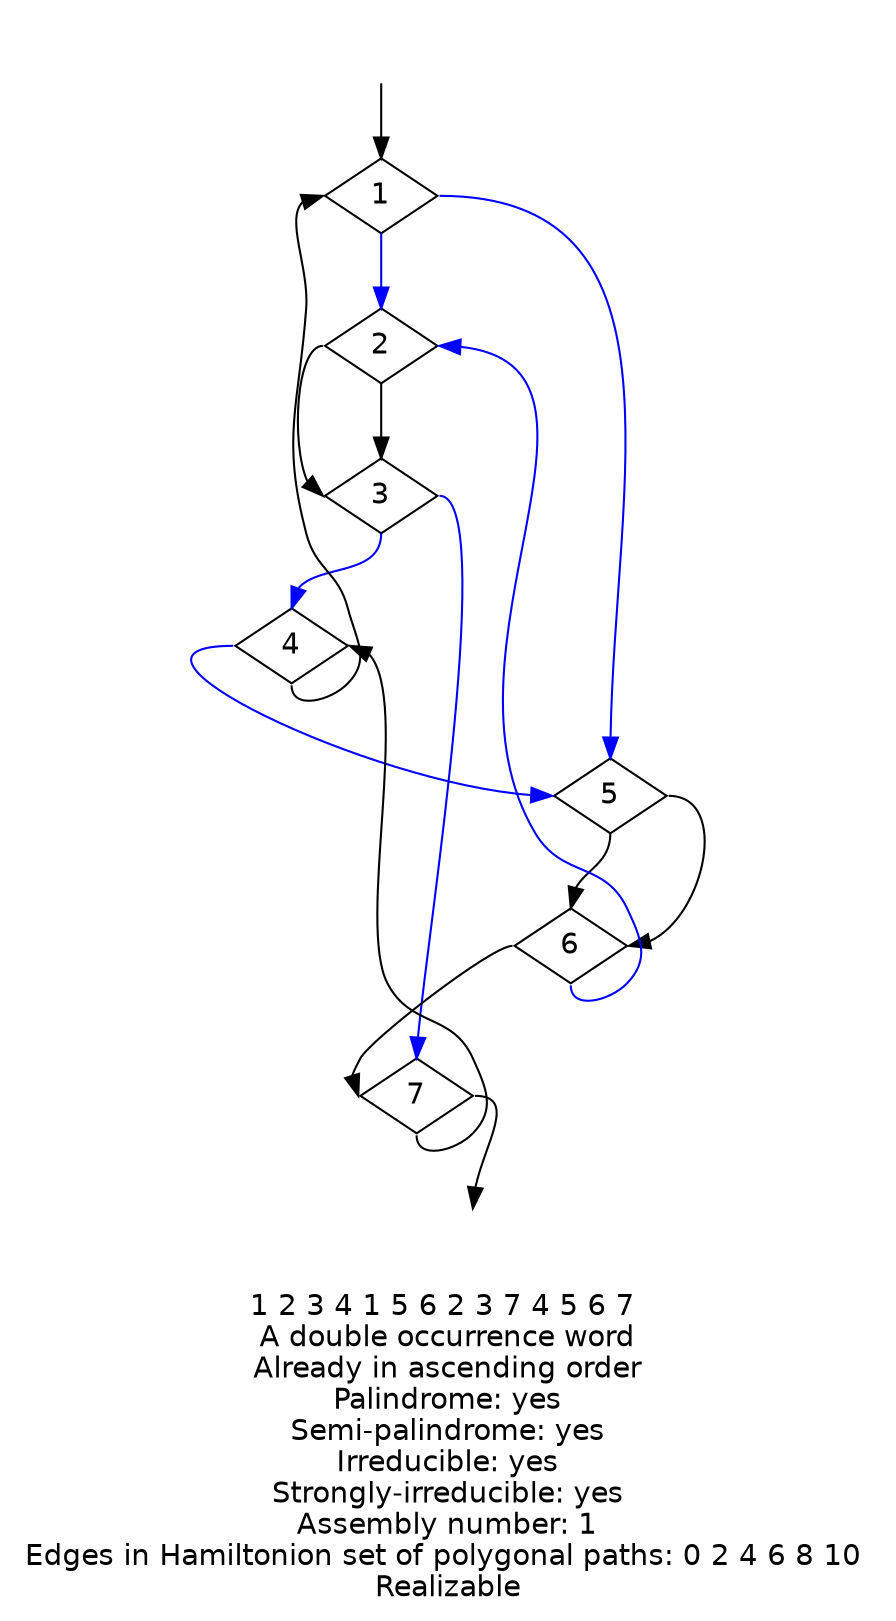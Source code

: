 digraph {
fontname="Helvetica"
node [fontname="Helvetica"]
node [shape=diamond]
label="1 2 3 4 1 5 6 2 3 7 4 5 6 7 \nA double occurrence word\nAlready in ascending order\nPalindrome: yes\nSemi-palindrome: yes\nIrreducible: yes\nStrongly-irreducible: yes\nAssembly number: 1\nEdges in Hamiltonion set of polygonal paths: 0 2 4 6 8 10 \nRealizable\n"
a [style="invis"]
b [style="invis"]
a:s -> 1:n
1:s -> 2:n [color="blue"]
2:s -> 3:n
3:s -> 4:n [color="blue"]
4:s -> 1:w
1:e -> 5:n [color="blue"]
5:s -> 6:n
6:s -> 2:e [color="blue"]
2:w -> 3:w
3:e -> 7:n [color="blue"]
7:s -> 4:e
4:w -> 5:w [color="blue"]
5:e -> 6:e
6:w -> 7:w
7:e -> b:n
}

